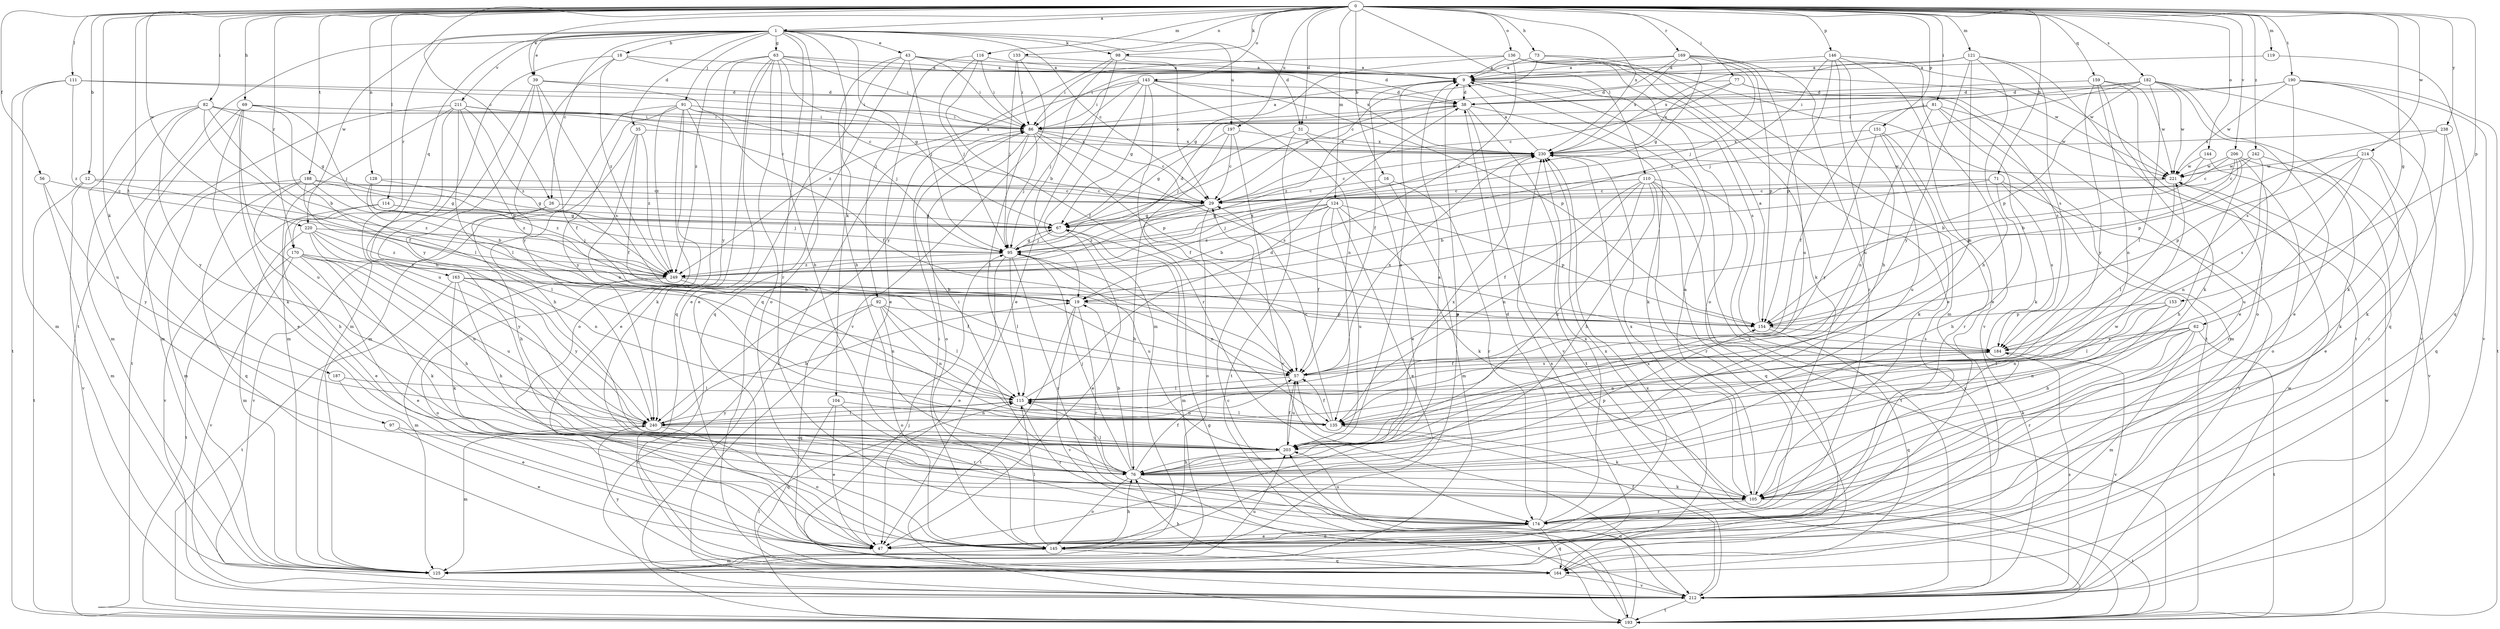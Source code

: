 strict digraph  {
0;
1;
9;
12;
16;
18;
19;
26;
29;
31;
35;
38;
39;
43;
47;
56;
57;
62;
63;
67;
69;
71;
73;
76;
77;
81;
82;
86;
91;
92;
95;
97;
98;
104;
105;
110;
111;
114;
115;
116;
119;
121;
124;
125;
128;
133;
135;
136;
143;
144;
145;
146;
151;
153;
154;
159;
163;
164;
169;
170;
174;
182;
184;
187;
188;
190;
193;
197;
203;
206;
211;
212;
214;
220;
221;
230;
238;
240;
242;
249;
0 -> 1  [label=a];
0 -> 12  [label=b];
0 -> 16  [label=b];
0 -> 26  [label=c];
0 -> 31  [label=d];
0 -> 39  [label=e];
0 -> 56  [label=f];
0 -> 62  [label=g];
0 -> 69  [label=h];
0 -> 71  [label=h];
0 -> 73  [label=h];
0 -> 77  [label=i];
0 -> 81  [label=i];
0 -> 82  [label=i];
0 -> 97  [label=k];
0 -> 98  [label=k];
0 -> 110  [label=l];
0 -> 111  [label=l];
0 -> 114  [label=l];
0 -> 116  [label=m];
0 -> 119  [label=m];
0 -> 121  [label=m];
0 -> 124  [label=m];
0 -> 128  [label=n];
0 -> 133  [label=n];
0 -> 136  [label=o];
0 -> 143  [label=o];
0 -> 144  [label=o];
0 -> 146  [label=p];
0 -> 151  [label=p];
0 -> 153  [label=p];
0 -> 159  [label=q];
0 -> 169  [label=r];
0 -> 170  [label=r];
0 -> 182  [label=s];
0 -> 187  [label=t];
0 -> 188  [label=t];
0 -> 190  [label=t];
0 -> 197  [label=u];
0 -> 206  [label=v];
0 -> 214  [label=w];
0 -> 220  [label=w];
0 -> 230  [label=x];
0 -> 238  [label=y];
0 -> 242  [label=z];
1 -> 18  [label=b];
1 -> 26  [label=c];
1 -> 29  [label=c];
1 -> 31  [label=d];
1 -> 35  [label=d];
1 -> 39  [label=e];
1 -> 43  [label=e];
1 -> 63  [label=g];
1 -> 91  [label=j];
1 -> 92  [label=j];
1 -> 98  [label=k];
1 -> 104  [label=k];
1 -> 163  [label=q];
1 -> 164  [label=q];
1 -> 170  [label=r];
1 -> 174  [label=r];
1 -> 193  [label=t];
1 -> 197  [label=u];
1 -> 211  [label=v];
1 -> 220  [label=w];
9 -> 38  [label=d];
9 -> 57  [label=f];
9 -> 184  [label=s];
9 -> 212  [label=v];
12 -> 29  [label=c];
12 -> 193  [label=t];
12 -> 212  [label=v];
12 -> 249  [label=z];
16 -> 29  [label=c];
16 -> 125  [label=m];
16 -> 174  [label=r];
18 -> 9  [label=a];
18 -> 76  [label=h];
18 -> 230  [label=x];
18 -> 240  [label=y];
18 -> 249  [label=z];
19 -> 154  [label=p];
19 -> 174  [label=r];
19 -> 193  [label=t];
19 -> 212  [label=v];
26 -> 67  [label=g];
26 -> 76  [label=h];
26 -> 212  [label=v];
29 -> 67  [label=g];
29 -> 76  [label=h];
29 -> 145  [label=o];
29 -> 249  [label=z];
31 -> 47  [label=e];
31 -> 95  [label=j];
31 -> 193  [label=t];
31 -> 230  [label=x];
35 -> 57  [label=f];
35 -> 76  [label=h];
35 -> 135  [label=n];
35 -> 230  [label=x];
35 -> 249  [label=z];
38 -> 86  [label=i];
38 -> 105  [label=k];
38 -> 193  [label=t];
38 -> 212  [label=v];
38 -> 249  [label=z];
39 -> 29  [label=c];
39 -> 38  [label=d];
39 -> 57  [label=f];
39 -> 125  [label=m];
39 -> 184  [label=s];
39 -> 240  [label=y];
43 -> 9  [label=a];
43 -> 47  [label=e];
43 -> 76  [label=h];
43 -> 86  [label=i];
43 -> 95  [label=j];
43 -> 164  [label=q];
43 -> 221  [label=w];
47 -> 230  [label=x];
56 -> 29  [label=c];
56 -> 125  [label=m];
56 -> 240  [label=y];
57 -> 115  [label=l];
57 -> 184  [label=s];
57 -> 203  [label=u];
57 -> 230  [label=x];
62 -> 105  [label=k];
62 -> 115  [label=l];
62 -> 125  [label=m];
62 -> 135  [label=n];
62 -> 174  [label=r];
62 -> 184  [label=s];
62 -> 193  [label=t];
63 -> 9  [label=a];
63 -> 38  [label=d];
63 -> 47  [label=e];
63 -> 67  [label=g];
63 -> 76  [label=h];
63 -> 86  [label=i];
63 -> 145  [label=o];
63 -> 164  [label=q];
63 -> 240  [label=y];
63 -> 249  [label=z];
67 -> 47  [label=e];
67 -> 95  [label=j];
67 -> 125  [label=m];
69 -> 47  [label=e];
69 -> 86  [label=i];
69 -> 95  [label=j];
69 -> 105  [label=k];
69 -> 115  [label=l];
69 -> 125  [label=m];
69 -> 203  [label=u];
71 -> 19  [label=b];
71 -> 29  [label=c];
71 -> 76  [label=h];
71 -> 184  [label=s];
71 -> 212  [label=v];
73 -> 9  [label=a];
73 -> 47  [label=e];
73 -> 67  [label=g];
73 -> 125  [label=m];
76 -> 9  [label=a];
76 -> 19  [label=b];
76 -> 57  [label=f];
76 -> 86  [label=i];
76 -> 95  [label=j];
76 -> 105  [label=k];
76 -> 115  [label=l];
76 -> 145  [label=o];
76 -> 154  [label=p];
76 -> 193  [label=t];
76 -> 221  [label=w];
77 -> 29  [label=c];
77 -> 38  [label=d];
77 -> 47  [label=e];
77 -> 184  [label=s];
77 -> 230  [label=x];
81 -> 57  [label=f];
81 -> 86  [label=i];
81 -> 105  [label=k];
81 -> 125  [label=m];
81 -> 135  [label=n];
81 -> 221  [label=w];
82 -> 19  [label=b];
82 -> 29  [label=c];
82 -> 57  [label=f];
82 -> 67  [label=g];
82 -> 86  [label=i];
82 -> 125  [label=m];
82 -> 203  [label=u];
82 -> 240  [label=y];
86 -> 9  [label=a];
86 -> 29  [label=c];
86 -> 95  [label=j];
86 -> 115  [label=l];
86 -> 145  [label=o];
86 -> 154  [label=p];
86 -> 184  [label=s];
86 -> 230  [label=x];
91 -> 47  [label=e];
91 -> 57  [label=f];
91 -> 86  [label=i];
91 -> 95  [label=j];
91 -> 105  [label=k];
91 -> 125  [label=m];
91 -> 145  [label=o];
91 -> 240  [label=y];
91 -> 249  [label=z];
92 -> 115  [label=l];
92 -> 135  [label=n];
92 -> 145  [label=o];
92 -> 154  [label=p];
92 -> 164  [label=q];
92 -> 193  [label=t];
95 -> 38  [label=d];
95 -> 47  [label=e];
95 -> 67  [label=g];
95 -> 115  [label=l];
95 -> 135  [label=n];
95 -> 174  [label=r];
95 -> 203  [label=u];
95 -> 249  [label=z];
97 -> 47  [label=e];
97 -> 203  [label=u];
98 -> 9  [label=a];
98 -> 19  [label=b];
98 -> 29  [label=c];
98 -> 47  [label=e];
98 -> 240  [label=y];
104 -> 47  [label=e];
104 -> 135  [label=n];
104 -> 164  [label=q];
104 -> 174  [label=r];
105 -> 9  [label=a];
105 -> 174  [label=r];
105 -> 193  [label=t];
105 -> 230  [label=x];
110 -> 29  [label=c];
110 -> 57  [label=f];
110 -> 76  [label=h];
110 -> 135  [label=n];
110 -> 164  [label=q];
110 -> 174  [label=r];
110 -> 193  [label=t];
110 -> 203  [label=u];
110 -> 212  [label=v];
111 -> 38  [label=d];
111 -> 86  [label=i];
111 -> 125  [label=m];
111 -> 193  [label=t];
111 -> 249  [label=z];
114 -> 47  [label=e];
114 -> 67  [label=g];
114 -> 95  [label=j];
114 -> 212  [label=v];
115 -> 38  [label=d];
115 -> 135  [label=n];
115 -> 174  [label=r];
115 -> 240  [label=y];
116 -> 9  [label=a];
116 -> 47  [label=e];
116 -> 57  [label=f];
116 -> 86  [label=i];
116 -> 95  [label=j];
119 -> 9  [label=a];
119 -> 164  [label=q];
121 -> 9  [label=a];
121 -> 76  [label=h];
121 -> 135  [label=n];
121 -> 184  [label=s];
121 -> 193  [label=t];
121 -> 230  [label=x];
121 -> 240  [label=y];
124 -> 19  [label=b];
124 -> 47  [label=e];
124 -> 57  [label=f];
124 -> 67  [label=g];
124 -> 95  [label=j];
124 -> 105  [label=k];
124 -> 154  [label=p];
124 -> 203  [label=u];
124 -> 249  [label=z];
125 -> 203  [label=u];
125 -> 230  [label=x];
128 -> 19  [label=b];
128 -> 29  [label=c];
128 -> 67  [label=g];
128 -> 249  [label=z];
133 -> 9  [label=a];
133 -> 86  [label=i];
133 -> 95  [label=j];
133 -> 212  [label=v];
135 -> 29  [label=c];
135 -> 57  [label=f];
135 -> 105  [label=k];
135 -> 115  [label=l];
136 -> 9  [label=a];
136 -> 67  [label=g];
136 -> 86  [label=i];
136 -> 105  [label=k];
136 -> 145  [label=o];
136 -> 193  [label=t];
136 -> 221  [label=w];
136 -> 249  [label=z];
143 -> 38  [label=d];
143 -> 67  [label=g];
143 -> 86  [label=i];
143 -> 95  [label=j];
143 -> 125  [label=m];
143 -> 135  [label=n];
143 -> 154  [label=p];
143 -> 174  [label=r];
143 -> 249  [label=z];
144 -> 19  [label=b];
144 -> 145  [label=o];
144 -> 221  [label=w];
145 -> 9  [label=a];
145 -> 76  [label=h];
145 -> 86  [label=i];
145 -> 115  [label=l];
145 -> 125  [label=m];
145 -> 164  [label=q];
146 -> 9  [label=a];
146 -> 47  [label=e];
146 -> 76  [label=h];
146 -> 154  [label=p];
146 -> 203  [label=u];
146 -> 212  [label=v];
146 -> 249  [label=z];
151 -> 105  [label=k];
151 -> 174  [label=r];
151 -> 203  [label=u];
151 -> 230  [label=x];
151 -> 240  [label=y];
153 -> 76  [label=h];
153 -> 115  [label=l];
153 -> 135  [label=n];
153 -> 154  [label=p];
154 -> 9  [label=a];
154 -> 164  [label=q];
154 -> 184  [label=s];
159 -> 38  [label=d];
159 -> 105  [label=k];
159 -> 135  [label=n];
159 -> 145  [label=o];
159 -> 221  [label=w];
159 -> 240  [label=y];
163 -> 19  [label=b];
163 -> 57  [label=f];
163 -> 76  [label=h];
163 -> 105  [label=k];
163 -> 193  [label=t];
163 -> 240  [label=y];
164 -> 76  [label=h];
164 -> 212  [label=v];
164 -> 230  [label=x];
164 -> 240  [label=y];
169 -> 9  [label=a];
169 -> 29  [label=c];
169 -> 67  [label=g];
169 -> 86  [label=i];
169 -> 95  [label=j];
169 -> 154  [label=p];
169 -> 174  [label=r];
169 -> 203  [label=u];
169 -> 230  [label=x];
170 -> 47  [label=e];
170 -> 76  [label=h];
170 -> 105  [label=k];
170 -> 193  [label=t];
170 -> 203  [label=u];
170 -> 212  [label=v];
170 -> 249  [label=z];
174 -> 38  [label=d];
174 -> 47  [label=e];
174 -> 145  [label=o];
174 -> 164  [label=q];
174 -> 203  [label=u];
174 -> 230  [label=x];
182 -> 38  [label=d];
182 -> 47  [label=e];
182 -> 86  [label=i];
182 -> 95  [label=j];
182 -> 115  [label=l];
182 -> 154  [label=p];
182 -> 164  [label=q];
182 -> 212  [label=v];
182 -> 221  [label=w];
184 -> 57  [label=f];
184 -> 135  [label=n];
184 -> 212  [label=v];
187 -> 47  [label=e];
187 -> 115  [label=l];
188 -> 29  [label=c];
188 -> 67  [label=g];
188 -> 76  [label=h];
188 -> 115  [label=l];
188 -> 125  [label=m];
188 -> 164  [label=q];
188 -> 249  [label=z];
190 -> 38  [label=d];
190 -> 86  [label=i];
190 -> 105  [label=k];
190 -> 184  [label=s];
190 -> 193  [label=t];
190 -> 212  [label=v];
190 -> 221  [label=w];
193 -> 67  [label=g];
193 -> 115  [label=l];
193 -> 203  [label=u];
193 -> 221  [label=w];
193 -> 230  [label=x];
197 -> 29  [label=c];
197 -> 57  [label=f];
197 -> 67  [label=g];
197 -> 212  [label=v];
197 -> 230  [label=x];
203 -> 9  [label=a];
203 -> 57  [label=f];
203 -> 76  [label=h];
203 -> 230  [label=x];
206 -> 19  [label=b];
206 -> 29  [label=c];
206 -> 76  [label=h];
206 -> 154  [label=p];
206 -> 174  [label=r];
206 -> 212  [label=v];
206 -> 221  [label=w];
211 -> 86  [label=i];
211 -> 115  [label=l];
211 -> 125  [label=m];
211 -> 154  [label=p];
211 -> 193  [label=t];
211 -> 203  [label=u];
211 -> 230  [label=x];
211 -> 249  [label=z];
212 -> 29  [label=c];
212 -> 57  [label=f];
212 -> 86  [label=i];
212 -> 95  [label=j];
212 -> 184  [label=s];
212 -> 193  [label=t];
212 -> 221  [label=w];
214 -> 105  [label=k];
214 -> 154  [label=p];
214 -> 174  [label=r];
214 -> 184  [label=s];
214 -> 203  [label=u];
214 -> 221  [label=w];
220 -> 95  [label=j];
220 -> 125  [label=m];
220 -> 135  [label=n];
220 -> 203  [label=u];
220 -> 240  [label=y];
220 -> 249  [label=z];
221 -> 29  [label=c];
221 -> 115  [label=l];
230 -> 9  [label=a];
230 -> 29  [label=c];
230 -> 221  [label=w];
238 -> 105  [label=k];
238 -> 154  [label=p];
238 -> 164  [label=q];
238 -> 230  [label=x];
240 -> 19  [label=b];
240 -> 115  [label=l];
240 -> 125  [label=m];
240 -> 145  [label=o];
240 -> 203  [label=u];
242 -> 29  [label=c];
242 -> 47  [label=e];
242 -> 135  [label=n];
242 -> 221  [label=w];
249 -> 19  [label=b];
249 -> 125  [label=m];
249 -> 135  [label=n];
249 -> 145  [label=o];
249 -> 230  [label=x];
}
